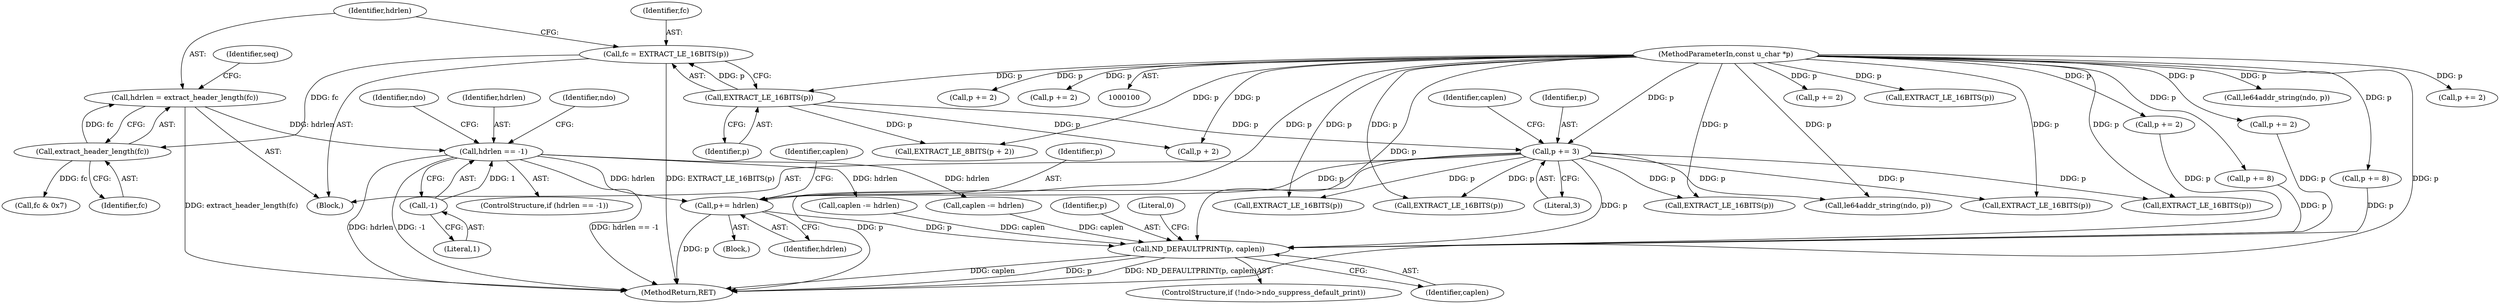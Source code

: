 digraph "0_tcpdump_9be4e0b5938b705e7e36cfcb110a740c6ff0cb97_0@pointer" {
"1000185" [label="(Call,p+= hdrlen)"];
"1000168" [label="(Call,hdrlen == -1)"];
"1000131" [label="(Call,hdrlen = extract_header_length(fc))"];
"1000133" [label="(Call,extract_header_length(fc))"];
"1000127" [label="(Call,fc = EXTRACT_LE_16BITS(p))"];
"1000129" [label="(Call,EXTRACT_LE_16BITS(p))"];
"1000103" [label="(MethodParameterIn,const u_char *p)"];
"1000170" [label="(Call,-1)"];
"1000141" [label="(Call,p += 3)"];
"1000351" [label="(Call,ND_DEFAULTPRINT(p, caplen))"];
"1000138" [label="(Call,p + 2)"];
"1000241" [label="(Call,EXTRACT_LE_16BITS(p))"];
"1000346" [label="(ControlStructure,if (!ndo->ndo_suppress_default_print))"];
"1000104" [label="(Block,)"];
"1000185" [label="(Call,p+= hdrlen)"];
"1000187" [label="(Identifier,hdrlen)"];
"1000343" [label="(Call,caplen -= hdrlen)"];
"1000352" [label="(Identifier,p)"];
"1000326" [label="(Call,p += 2)"];
"1000145" [label="(Identifier,caplen)"];
"1000232" [label="(Call,EXTRACT_LE_16BITS(p))"];
"1000132" [label="(Identifier,hdrlen)"];
"1000234" [label="(Call,p += 2)"];
"1000130" [label="(Identifier,p)"];
"1000103" [label="(MethodParameterIn,const u_char *p)"];
"1000168" [label="(Call,hdrlen == -1)"];
"1000336" [label="(Call,le64addr_string(ndo, p))"];
"1000324" [label="(Call,EXTRACT_LE_16BITS(p))"];
"1000171" [label="(Literal,1)"];
"1000169" [label="(Identifier,hdrlen)"];
"1000351" [label="(Call,ND_DEFAULTPRINT(p, caplen))"];
"1000175" [label="(Identifier,ndo)"];
"1000129" [label="(Call,EXTRACT_LE_16BITS(p))"];
"1000131" [label="(Call,hdrlen = extract_header_length(fc))"];
"1000220" [label="(Call,EXTRACT_LE_16BITS(p))"];
"1000137" [label="(Call,EXTRACT_LE_8BITS(p + 2))"];
"1000356" [label="(MethodReturn,RET)"];
"1000353" [label="(Identifier,caplen)"];
"1000133" [label="(Call,extract_header_length(fc))"];
"1000188" [label="(Call,caplen -= hdrlen)"];
"1000136" [label="(Identifier,seq)"];
"1000253" [label="(Call,le64addr_string(ndo, p))"];
"1000307" [label="(Call,EXTRACT_LE_16BITS(p))"];
"1000355" [label="(Literal,0)"];
"1000184" [label="(Block,)"];
"1000142" [label="(Identifier,p)"];
"1000256" [label="(Call,p += 8)"];
"1000127" [label="(Call,fc = EXTRACT_LE_16BITS(p))"];
"1000154" [label="(Call,fc & 0x7)"];
"1000182" [label="(Identifier,ndo)"];
"1000141" [label="(Call,p += 3)"];
"1000297" [label="(Call,p += 2)"];
"1000243" [label="(Call,p += 2)"];
"1000189" [label="(Identifier,caplen)"];
"1000143" [label="(Literal,3)"];
"1000309" [label="(Call,p += 2)"];
"1000186" [label="(Identifier,p)"];
"1000170" [label="(Call,-1)"];
"1000295" [label="(Call,EXTRACT_LE_16BITS(p))"];
"1000128" [label="(Identifier,fc)"];
"1000167" [label="(ControlStructure,if (hdrlen == -1))"];
"1000339" [label="(Call,p += 8)"];
"1000222" [label="(Call,p += 2)"];
"1000134" [label="(Identifier,fc)"];
"1000185" -> "1000184"  [label="AST: "];
"1000185" -> "1000187"  [label="CFG: "];
"1000186" -> "1000185"  [label="AST: "];
"1000187" -> "1000185"  [label="AST: "];
"1000189" -> "1000185"  [label="CFG: "];
"1000185" -> "1000356"  [label="DDG: p"];
"1000168" -> "1000185"  [label="DDG: hdrlen"];
"1000141" -> "1000185"  [label="DDG: p"];
"1000103" -> "1000185"  [label="DDG: p"];
"1000185" -> "1000351"  [label="DDG: p"];
"1000168" -> "1000167"  [label="AST: "];
"1000168" -> "1000170"  [label="CFG: "];
"1000169" -> "1000168"  [label="AST: "];
"1000170" -> "1000168"  [label="AST: "];
"1000175" -> "1000168"  [label="CFG: "];
"1000182" -> "1000168"  [label="CFG: "];
"1000168" -> "1000356"  [label="DDG: hdrlen == -1"];
"1000168" -> "1000356"  [label="DDG: hdrlen"];
"1000168" -> "1000356"  [label="DDG: -1"];
"1000131" -> "1000168"  [label="DDG: hdrlen"];
"1000170" -> "1000168"  [label="DDG: 1"];
"1000168" -> "1000188"  [label="DDG: hdrlen"];
"1000168" -> "1000343"  [label="DDG: hdrlen"];
"1000131" -> "1000104"  [label="AST: "];
"1000131" -> "1000133"  [label="CFG: "];
"1000132" -> "1000131"  [label="AST: "];
"1000133" -> "1000131"  [label="AST: "];
"1000136" -> "1000131"  [label="CFG: "];
"1000131" -> "1000356"  [label="DDG: extract_header_length(fc)"];
"1000133" -> "1000131"  [label="DDG: fc"];
"1000133" -> "1000134"  [label="CFG: "];
"1000134" -> "1000133"  [label="AST: "];
"1000127" -> "1000133"  [label="DDG: fc"];
"1000133" -> "1000154"  [label="DDG: fc"];
"1000127" -> "1000104"  [label="AST: "];
"1000127" -> "1000129"  [label="CFG: "];
"1000128" -> "1000127"  [label="AST: "];
"1000129" -> "1000127"  [label="AST: "];
"1000132" -> "1000127"  [label="CFG: "];
"1000127" -> "1000356"  [label="DDG: EXTRACT_LE_16BITS(p)"];
"1000129" -> "1000127"  [label="DDG: p"];
"1000129" -> "1000130"  [label="CFG: "];
"1000130" -> "1000129"  [label="AST: "];
"1000103" -> "1000129"  [label="DDG: p"];
"1000129" -> "1000137"  [label="DDG: p"];
"1000129" -> "1000138"  [label="DDG: p"];
"1000129" -> "1000141"  [label="DDG: p"];
"1000103" -> "1000100"  [label="AST: "];
"1000103" -> "1000356"  [label="DDG: p"];
"1000103" -> "1000137"  [label="DDG: p"];
"1000103" -> "1000138"  [label="DDG: p"];
"1000103" -> "1000141"  [label="DDG: p"];
"1000103" -> "1000220"  [label="DDG: p"];
"1000103" -> "1000222"  [label="DDG: p"];
"1000103" -> "1000232"  [label="DDG: p"];
"1000103" -> "1000234"  [label="DDG: p"];
"1000103" -> "1000241"  [label="DDG: p"];
"1000103" -> "1000243"  [label="DDG: p"];
"1000103" -> "1000253"  [label="DDG: p"];
"1000103" -> "1000256"  [label="DDG: p"];
"1000103" -> "1000295"  [label="DDG: p"];
"1000103" -> "1000297"  [label="DDG: p"];
"1000103" -> "1000307"  [label="DDG: p"];
"1000103" -> "1000309"  [label="DDG: p"];
"1000103" -> "1000324"  [label="DDG: p"];
"1000103" -> "1000326"  [label="DDG: p"];
"1000103" -> "1000336"  [label="DDG: p"];
"1000103" -> "1000339"  [label="DDG: p"];
"1000103" -> "1000351"  [label="DDG: p"];
"1000170" -> "1000171"  [label="CFG: "];
"1000171" -> "1000170"  [label="AST: "];
"1000141" -> "1000104"  [label="AST: "];
"1000141" -> "1000143"  [label="CFG: "];
"1000142" -> "1000141"  [label="AST: "];
"1000143" -> "1000141"  [label="AST: "];
"1000145" -> "1000141"  [label="CFG: "];
"1000141" -> "1000356"  [label="DDG: p"];
"1000141" -> "1000220"  [label="DDG: p"];
"1000141" -> "1000241"  [label="DDG: p"];
"1000141" -> "1000295"  [label="DDG: p"];
"1000141" -> "1000307"  [label="DDG: p"];
"1000141" -> "1000324"  [label="DDG: p"];
"1000141" -> "1000336"  [label="DDG: p"];
"1000141" -> "1000351"  [label="DDG: p"];
"1000351" -> "1000346"  [label="AST: "];
"1000351" -> "1000353"  [label="CFG: "];
"1000352" -> "1000351"  [label="AST: "];
"1000353" -> "1000351"  [label="AST: "];
"1000355" -> "1000351"  [label="CFG: "];
"1000351" -> "1000356"  [label="DDG: ND_DEFAULTPRINT(p, caplen)"];
"1000351" -> "1000356"  [label="DDG: caplen"];
"1000351" -> "1000356"  [label="DDG: p"];
"1000309" -> "1000351"  [label="DDG: p"];
"1000234" -> "1000351"  [label="DDG: p"];
"1000339" -> "1000351"  [label="DDG: p"];
"1000256" -> "1000351"  [label="DDG: p"];
"1000343" -> "1000351"  [label="DDG: caplen"];
"1000188" -> "1000351"  [label="DDG: caplen"];
}
